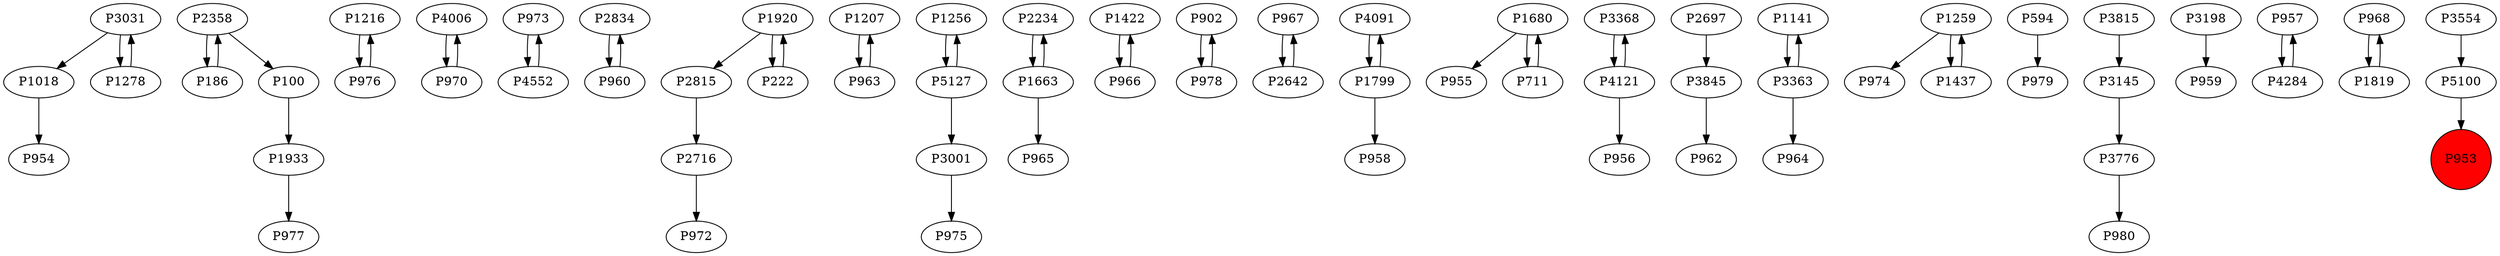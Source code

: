 digraph {
	P1018 -> P954
	P3031 -> P1278
	P1278 -> P3031
	P1933 -> P977
	P1216 -> P976
	P4006 -> P970
	P973 -> P4552
	P2834 -> P960
	P1920 -> P2815
	P1207 -> P963
	P1256 -> P5127
	P963 -> P1207
	P4552 -> P973
	P2234 -> P1663
	P1422 -> P966
	P902 -> P978
	P967 -> P2642
	P4091 -> P1799
	P1663 -> P965
	P100 -> P1933
	P1680 -> P955
	P186 -> P2358
	P3368 -> P4121
	P3845 -> P962
	P1799 -> P4091
	P5127 -> P1256
	P711 -> P1680
	P1141 -> P3363
	P2815 -> P2716
	P1663 -> P2234
	P978 -> P902
	P1259 -> P974
	P3363 -> P1141
	P2716 -> P972
	P3031 -> P1018
	P1680 -> P711
	P2642 -> P967
	P1259 -> P1437
	P594 -> P979
	P4121 -> P3368
	P4121 -> P956
	P3776 -> P980
	P3001 -> P975
	P222 -> P1920
	P1437 -> P1259
	P3198 -> P959
	P976 -> P1216
	P2358 -> P186
	P957 -> P4284
	P5127 -> P3001
	P3815 -> P3145
	P970 -> P4006
	P968 -> P1819
	P2358 -> P100
	P3363 -> P964
	P5100 -> P953
	P966 -> P1422
	P1819 -> P968
	P4284 -> P957
	P1920 -> P222
	P2697 -> P3845
	P960 -> P2834
	P3145 -> P3776
	P3554 -> P5100
	P1799 -> P958
	P953 [shape=circle]
	P953 [style=filled]
	P953 [fillcolor=red]
}